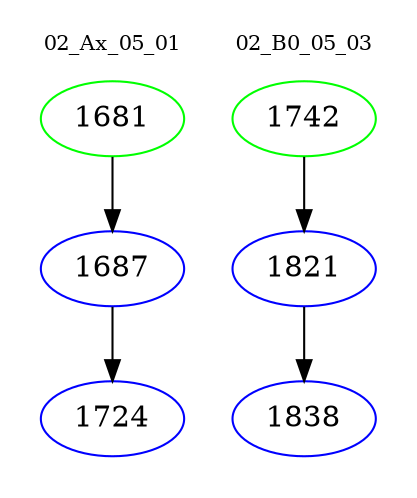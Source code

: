 digraph{
subgraph cluster_0 {
color = white
label = "02_Ax_05_01";
fontsize=10;
T0_1681 [label="1681", color="green"]
T0_1681 -> T0_1687 [color="black"]
T0_1687 [label="1687", color="blue"]
T0_1687 -> T0_1724 [color="black"]
T0_1724 [label="1724", color="blue"]
}
subgraph cluster_1 {
color = white
label = "02_B0_05_03";
fontsize=10;
T1_1742 [label="1742", color="green"]
T1_1742 -> T1_1821 [color="black"]
T1_1821 [label="1821", color="blue"]
T1_1821 -> T1_1838 [color="black"]
T1_1838 [label="1838", color="blue"]
}
}
